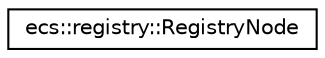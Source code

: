 digraph "Graphical Class Hierarchy"
{
 // LATEX_PDF_SIZE
  edge [fontname="Helvetica",fontsize="10",labelfontname="Helvetica",labelfontsize="10"];
  node [fontname="Helvetica",fontsize="10",shape=record];
  rankdir="LR";
  Node0 [label="ecs::registry::RegistryNode",height=0.2,width=0.4,color="black", fillcolor="white", style="filled",URL="$classecs_1_1registry_1_1_registry_node.html",tooltip="A non-templated data structure to hold a generic type."];
}
